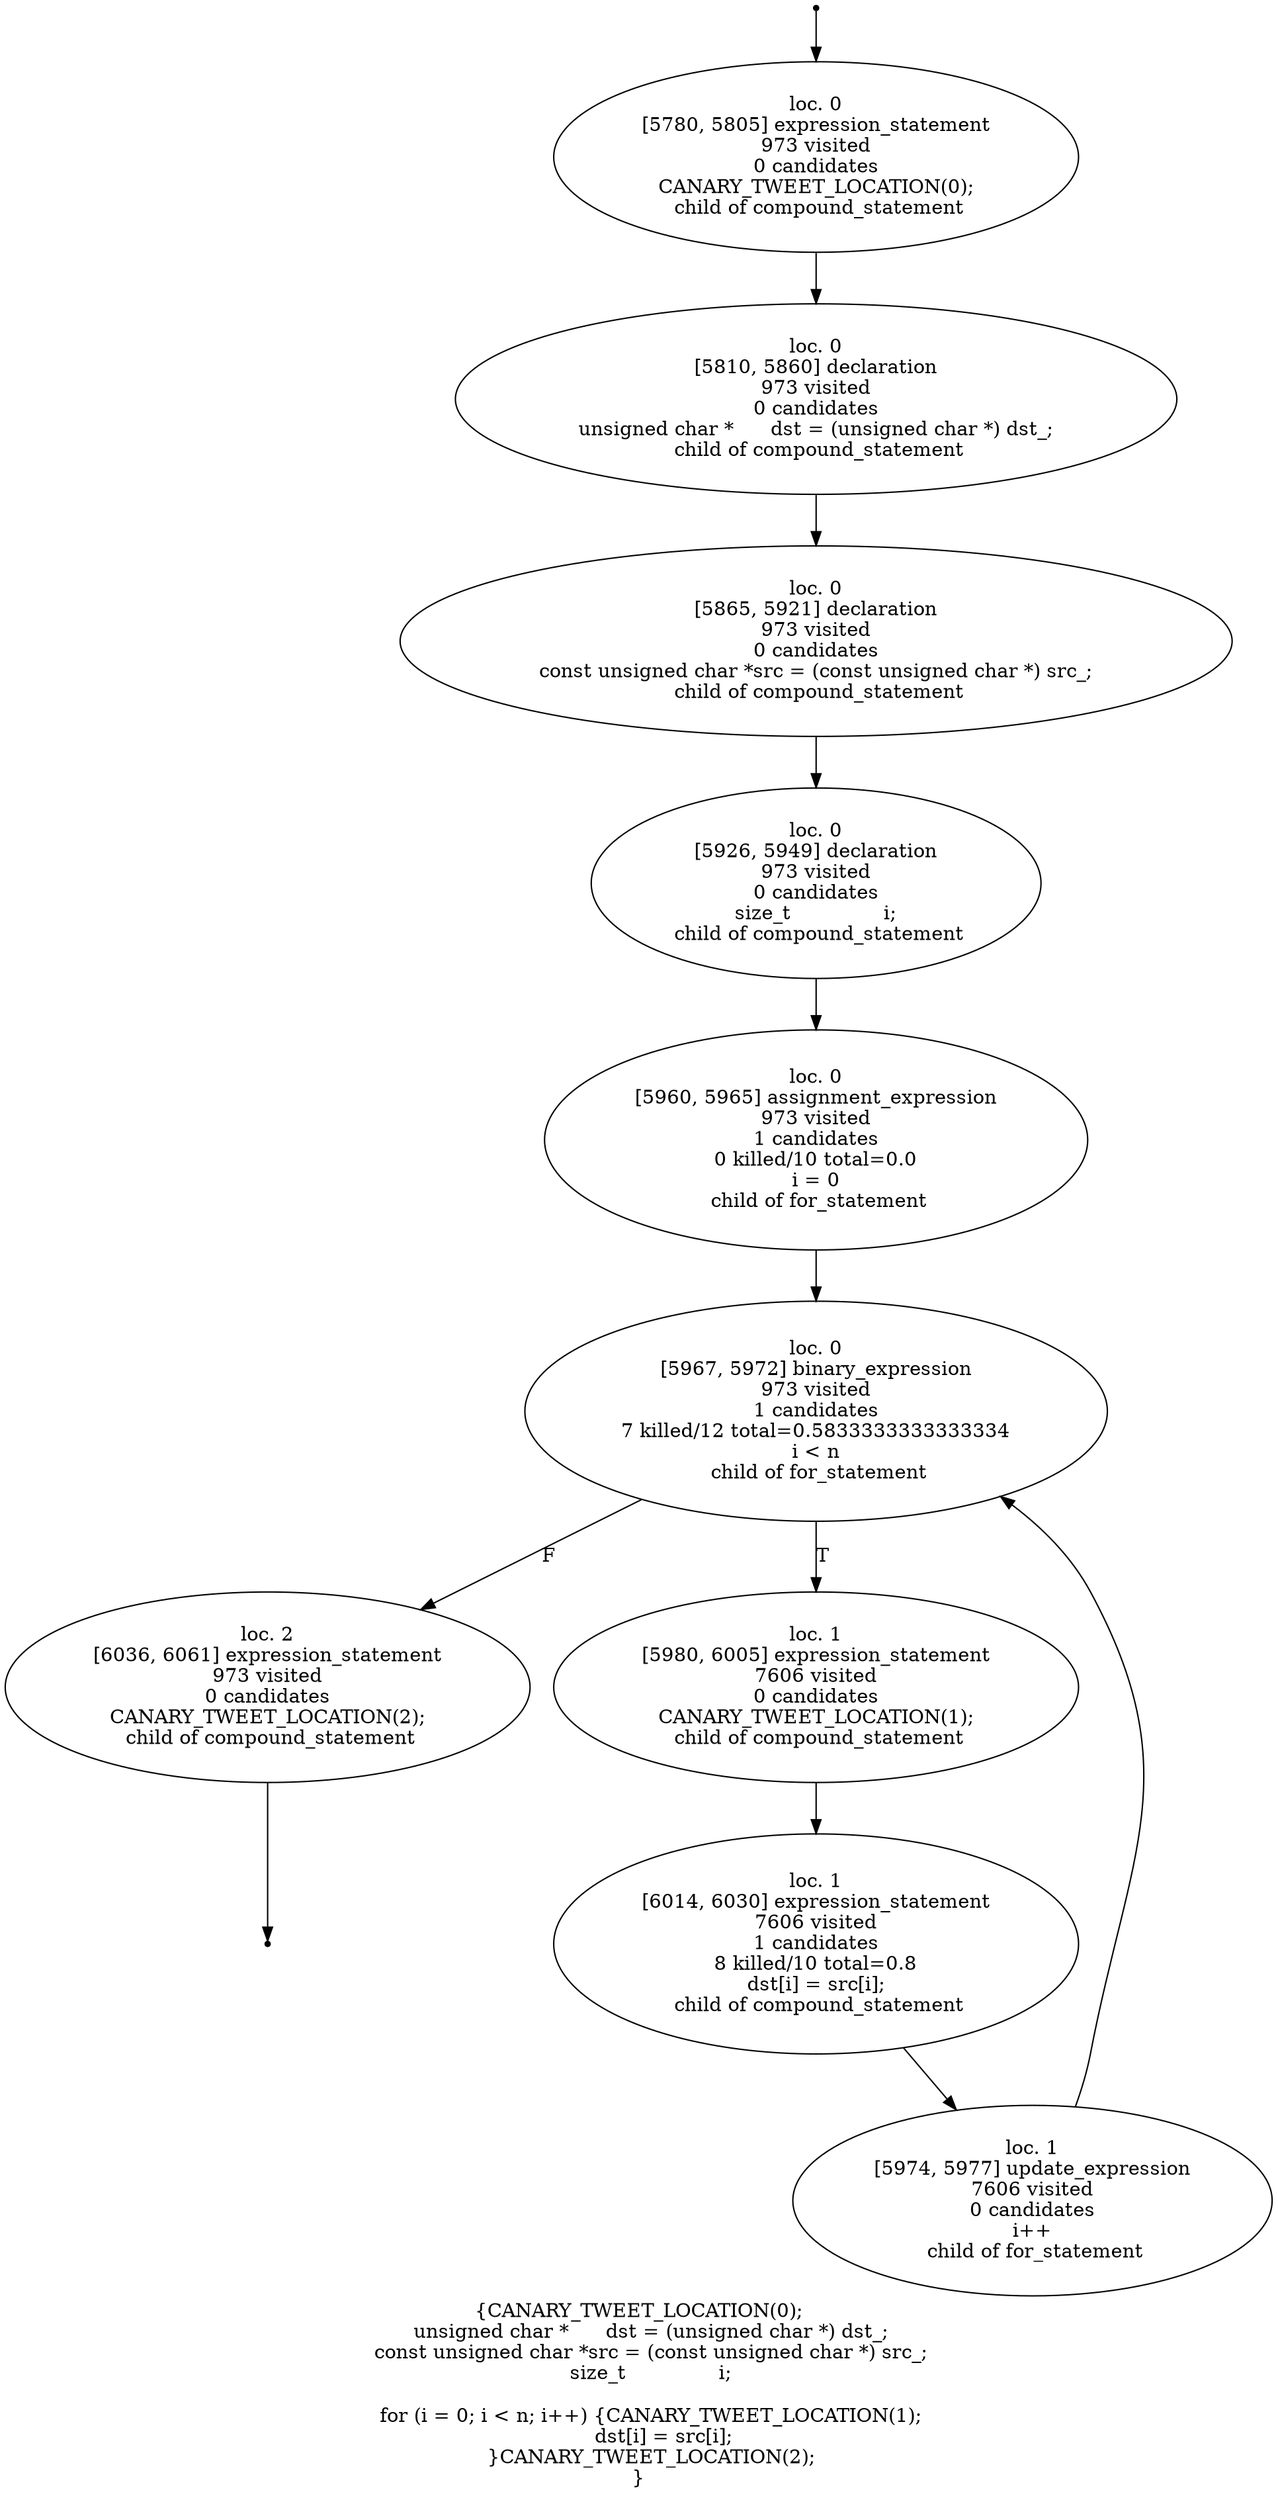 digraph mem_cpy_localised_12 {
	initial [shape=point]
	initial -> "loc. 0
[5780, 5805] expression_statement
973 visited
0 candidates
 CANARY_TWEET_LOCATION(0); 
 child of compound_statement"
	final [shape=point]
	"loc. 2
[6036, 6061] expression_statement
973 visited
0 candidates
 CANARY_TWEET_LOCATION(2); 
 child of compound_statement" -> final
	"loc. 0
[5780, 5805] expression_statement
973 visited
0 candidates
 CANARY_TWEET_LOCATION(0); 
 child of compound_statement"
	"loc. 0
[5780, 5805] expression_statement
973 visited
0 candidates
 CANARY_TWEET_LOCATION(0); 
 child of compound_statement" -> "loc. 0
[5810, 5860] declaration
973 visited
0 candidates
 unsigned char *      dst = (unsigned char *) dst_; 
 child of compound_statement"
	"loc. 0
[5810, 5860] declaration
973 visited
0 candidates
 unsigned char *      dst = (unsigned char *) dst_; 
 child of compound_statement"
	"loc. 0
[5810, 5860] declaration
973 visited
0 candidates
 unsigned char *      dst = (unsigned char *) dst_; 
 child of compound_statement" -> "loc. 0
[5865, 5921] declaration
973 visited
0 candidates
 const unsigned char *src = (const unsigned char *) src_; 
 child of compound_statement"
	"loc. 0
[5865, 5921] declaration
973 visited
0 candidates
 const unsigned char *src = (const unsigned char *) src_; 
 child of compound_statement"
	"loc. 0
[5865, 5921] declaration
973 visited
0 candidates
 const unsigned char *src = (const unsigned char *) src_; 
 child of compound_statement" -> "loc. 0
[5926, 5949] declaration
973 visited
0 candidates
 size_t               i; 
 child of compound_statement"
	"loc. 0
[5926, 5949] declaration
973 visited
0 candidates
 size_t               i; 
 child of compound_statement"
	"loc. 0
[5926, 5949] declaration
973 visited
0 candidates
 size_t               i; 
 child of compound_statement" -> "loc. 0
[5960, 5965] assignment_expression
973 visited
1 candidates
0 killed/10 total=0.0
 i = 0 
 child of for_statement"
	"loc. 0
[5960, 5965] assignment_expression
973 visited
1 candidates
0 killed/10 total=0.0
 i = 0 
 child of for_statement"
	"loc. 0
[5960, 5965] assignment_expression
973 visited
1 candidates
0 killed/10 total=0.0
 i = 0 
 child of for_statement" -> "loc. 0
[5967, 5972] binary_expression
973 visited
1 candidates
7 killed/12 total=0.5833333333333334
 i < n 
 child of for_statement"
	"loc. 0
[5967, 5972] binary_expression
973 visited
1 candidates
7 killed/12 total=0.5833333333333334
 i < n 
 child of for_statement"
	"loc. 0
[5967, 5972] binary_expression
973 visited
1 candidates
7 killed/12 total=0.5833333333333334
 i < n 
 child of for_statement" -> "loc. 1
[5980, 6005] expression_statement
7606 visited
0 candidates
 CANARY_TWEET_LOCATION(1); 
 child of compound_statement" [label=T]
	"loc. 0
[5967, 5972] binary_expression
973 visited
1 candidates
7 killed/12 total=0.5833333333333334
 i < n 
 child of for_statement" -> "loc. 2
[6036, 6061] expression_statement
973 visited
0 candidates
 CANARY_TWEET_LOCATION(2); 
 child of compound_statement" [label=F]
	"loc. 1
[5980, 6005] expression_statement
7606 visited
0 candidates
 CANARY_TWEET_LOCATION(1); 
 child of compound_statement"
	"loc. 1
[5980, 6005] expression_statement
7606 visited
0 candidates
 CANARY_TWEET_LOCATION(1); 
 child of compound_statement" -> "loc. 1
[6014, 6030] expression_statement
7606 visited
1 candidates
8 killed/10 total=0.8
 dst[i] = src[i]; 
 child of compound_statement"
	"loc. 2
[6036, 6061] expression_statement
973 visited
0 candidates
 CANARY_TWEET_LOCATION(2); 
 child of compound_statement"
	"loc. 1
[5974, 5977] update_expression
7606 visited
0 candidates
 i++ 
 child of for_statement"
	"loc. 1
[5974, 5977] update_expression
7606 visited
0 candidates
 i++ 
 child of for_statement" -> "loc. 0
[5967, 5972] binary_expression
973 visited
1 candidates
7 killed/12 total=0.5833333333333334
 i < n 
 child of for_statement"
	"loc. 1
[6014, 6030] expression_statement
7606 visited
1 candidates
8 killed/10 total=0.8
 dst[i] = src[i]; 
 child of compound_statement"
	"loc. 1
[6014, 6030] expression_statement
7606 visited
1 candidates
8 killed/10 total=0.8
 dst[i] = src[i]; 
 child of compound_statement" -> "loc. 1
[5974, 5977] update_expression
7606 visited
0 candidates
 i++ 
 child of for_statement"
	label="{CANARY_TWEET_LOCATION(0);
    unsigned char *      dst = (unsigned char *) dst_;
    const unsigned char *src = (const unsigned char *) src_;
    size_t               i;

    for (i = 0; i < n; i++) {CANARY_TWEET_LOCATION(1);
        dst[i] = src[i];
    }CANARY_TWEET_LOCATION(2);
}"
}
